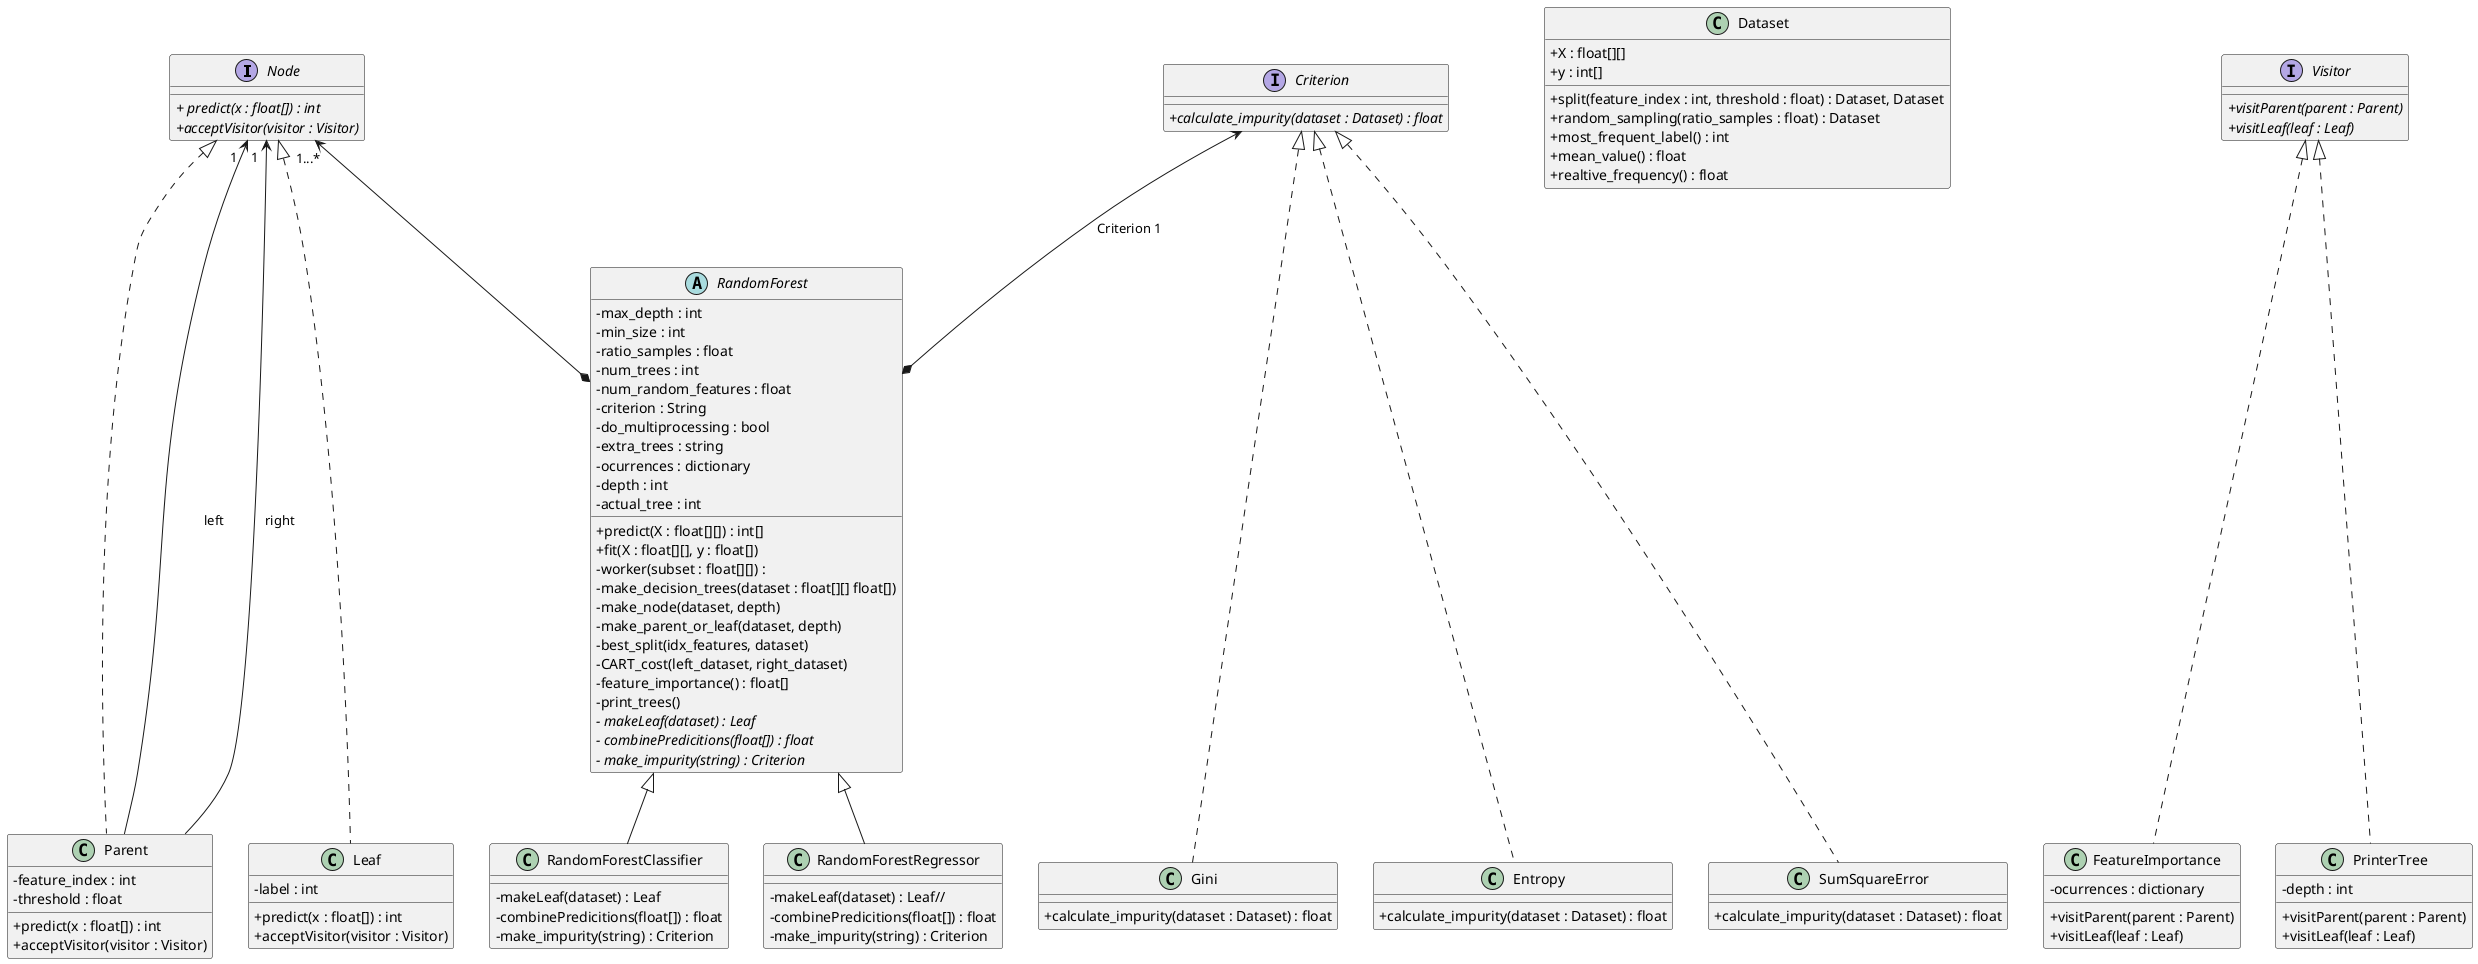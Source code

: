 @startuml RandomForestDesign

skinparam ClassAttributeIconSize 0

interface Node {
    //+ predict(x : float[]) : int//
    //+acceptVisitor(visitor : Visitor)//
}


class Dataset {
    + X : float[][]
    + y : int[]
    + split(feature_index : int, threshold : float) : Dataset, Dataset
    + random_sampling(ratio_samples : float) : Dataset
    + most_frequent_label() : int
    + mean_value() : float
    + realtive_frequency() : float
}

interface Criterion{
    //+calculate_impurity(dataset : Dataset) : float//
}

class Gini{
    +calculate_impurity(dataset : Dataset) : float
}

class Entropy{
    +calculate_impurity(dataset : Dataset) : float
}

class SumSquareError{
    +calculate_impurity(dataset : Dataset) : float
}

class Parent {
    - feature_index : int
    - threshold : float
    + predict(x : float[]) : int
    +acceptVisitor(visitor : Visitor)
}

class Leaf {
    - label : int
    + predict(x : float[]) : int
    +acceptVisitor(visitor : Visitor)
}

abstract class RandomForest {
    - max_depth : int
    - min_size : int
    - ratio_samples : float
    - num_trees : int
    - num_random_features : float
    - criterion : String
    - do_multiprocessing : bool
    - extra_trees : string
    - ocurrences : dictionary
    - depth : int
    - actual_tree : int
    + predict(X : float[][]) : int[]
    + fit(X : float[][], y : float[])
    - worker(subset : float[][]) :
    - make_decision_trees(dataset : float[][] float[])
    - make_node(dataset, depth)
    - make_parent_or_leaf(dataset, depth)
    - best_split(idx_features, dataset)
    - CART_cost(left_dataset, right_dataset)
    - feature_importance() : float[]
    - print_trees()
    //- makeLeaf(dataset) : Leaf//
    //- combinePredicitions(float[]) : float//
    //- make_impurity(string) : Criterion//
}

class RandomForestClassifier{
    - makeLeaf(dataset) : Leaf
    - combinePredicitions(float[]) : float
    - make_impurity(string) : Criterion

}
class RandomForestRegressor{
    - makeLeaf(dataset) : Leaf//
    - combinePredicitions(float[]) : float
    - make_impurity(string) : Criterion

}

interface Visitor{
    //+visitParent(parent : Parent)//
    //+visitLeaf(leaf : Leaf)//
}

class FeatureImportance{
    -ocurrences : dictionary
    +visitParent(parent : Parent)
    +visitLeaf(leaf : Leaf)
}

class PrinterTree{
    -depth : int
    +visitParent(parent : Parent)
    +visitLeaf(leaf : Leaf)
}


Node <|-.- Parent
Node <|-.- Leaf
Node "1  "<-- Parent : left
Node "1  "<-- Parent : right
Node "1...*"<--* RandomForest
Criterion <|-.- Gini
Criterion <|-.- Entropy
Criterion <|-.- SumSquareError
Criterion <--* RandomForest :Criterion 1
RandomForest <|-- RandomForestClassifier
RandomForest <|-- RandomForestRegressor
Visitor <|-.- FeatureImportance
Visitor <|-.- PrinterTree



@enduml

